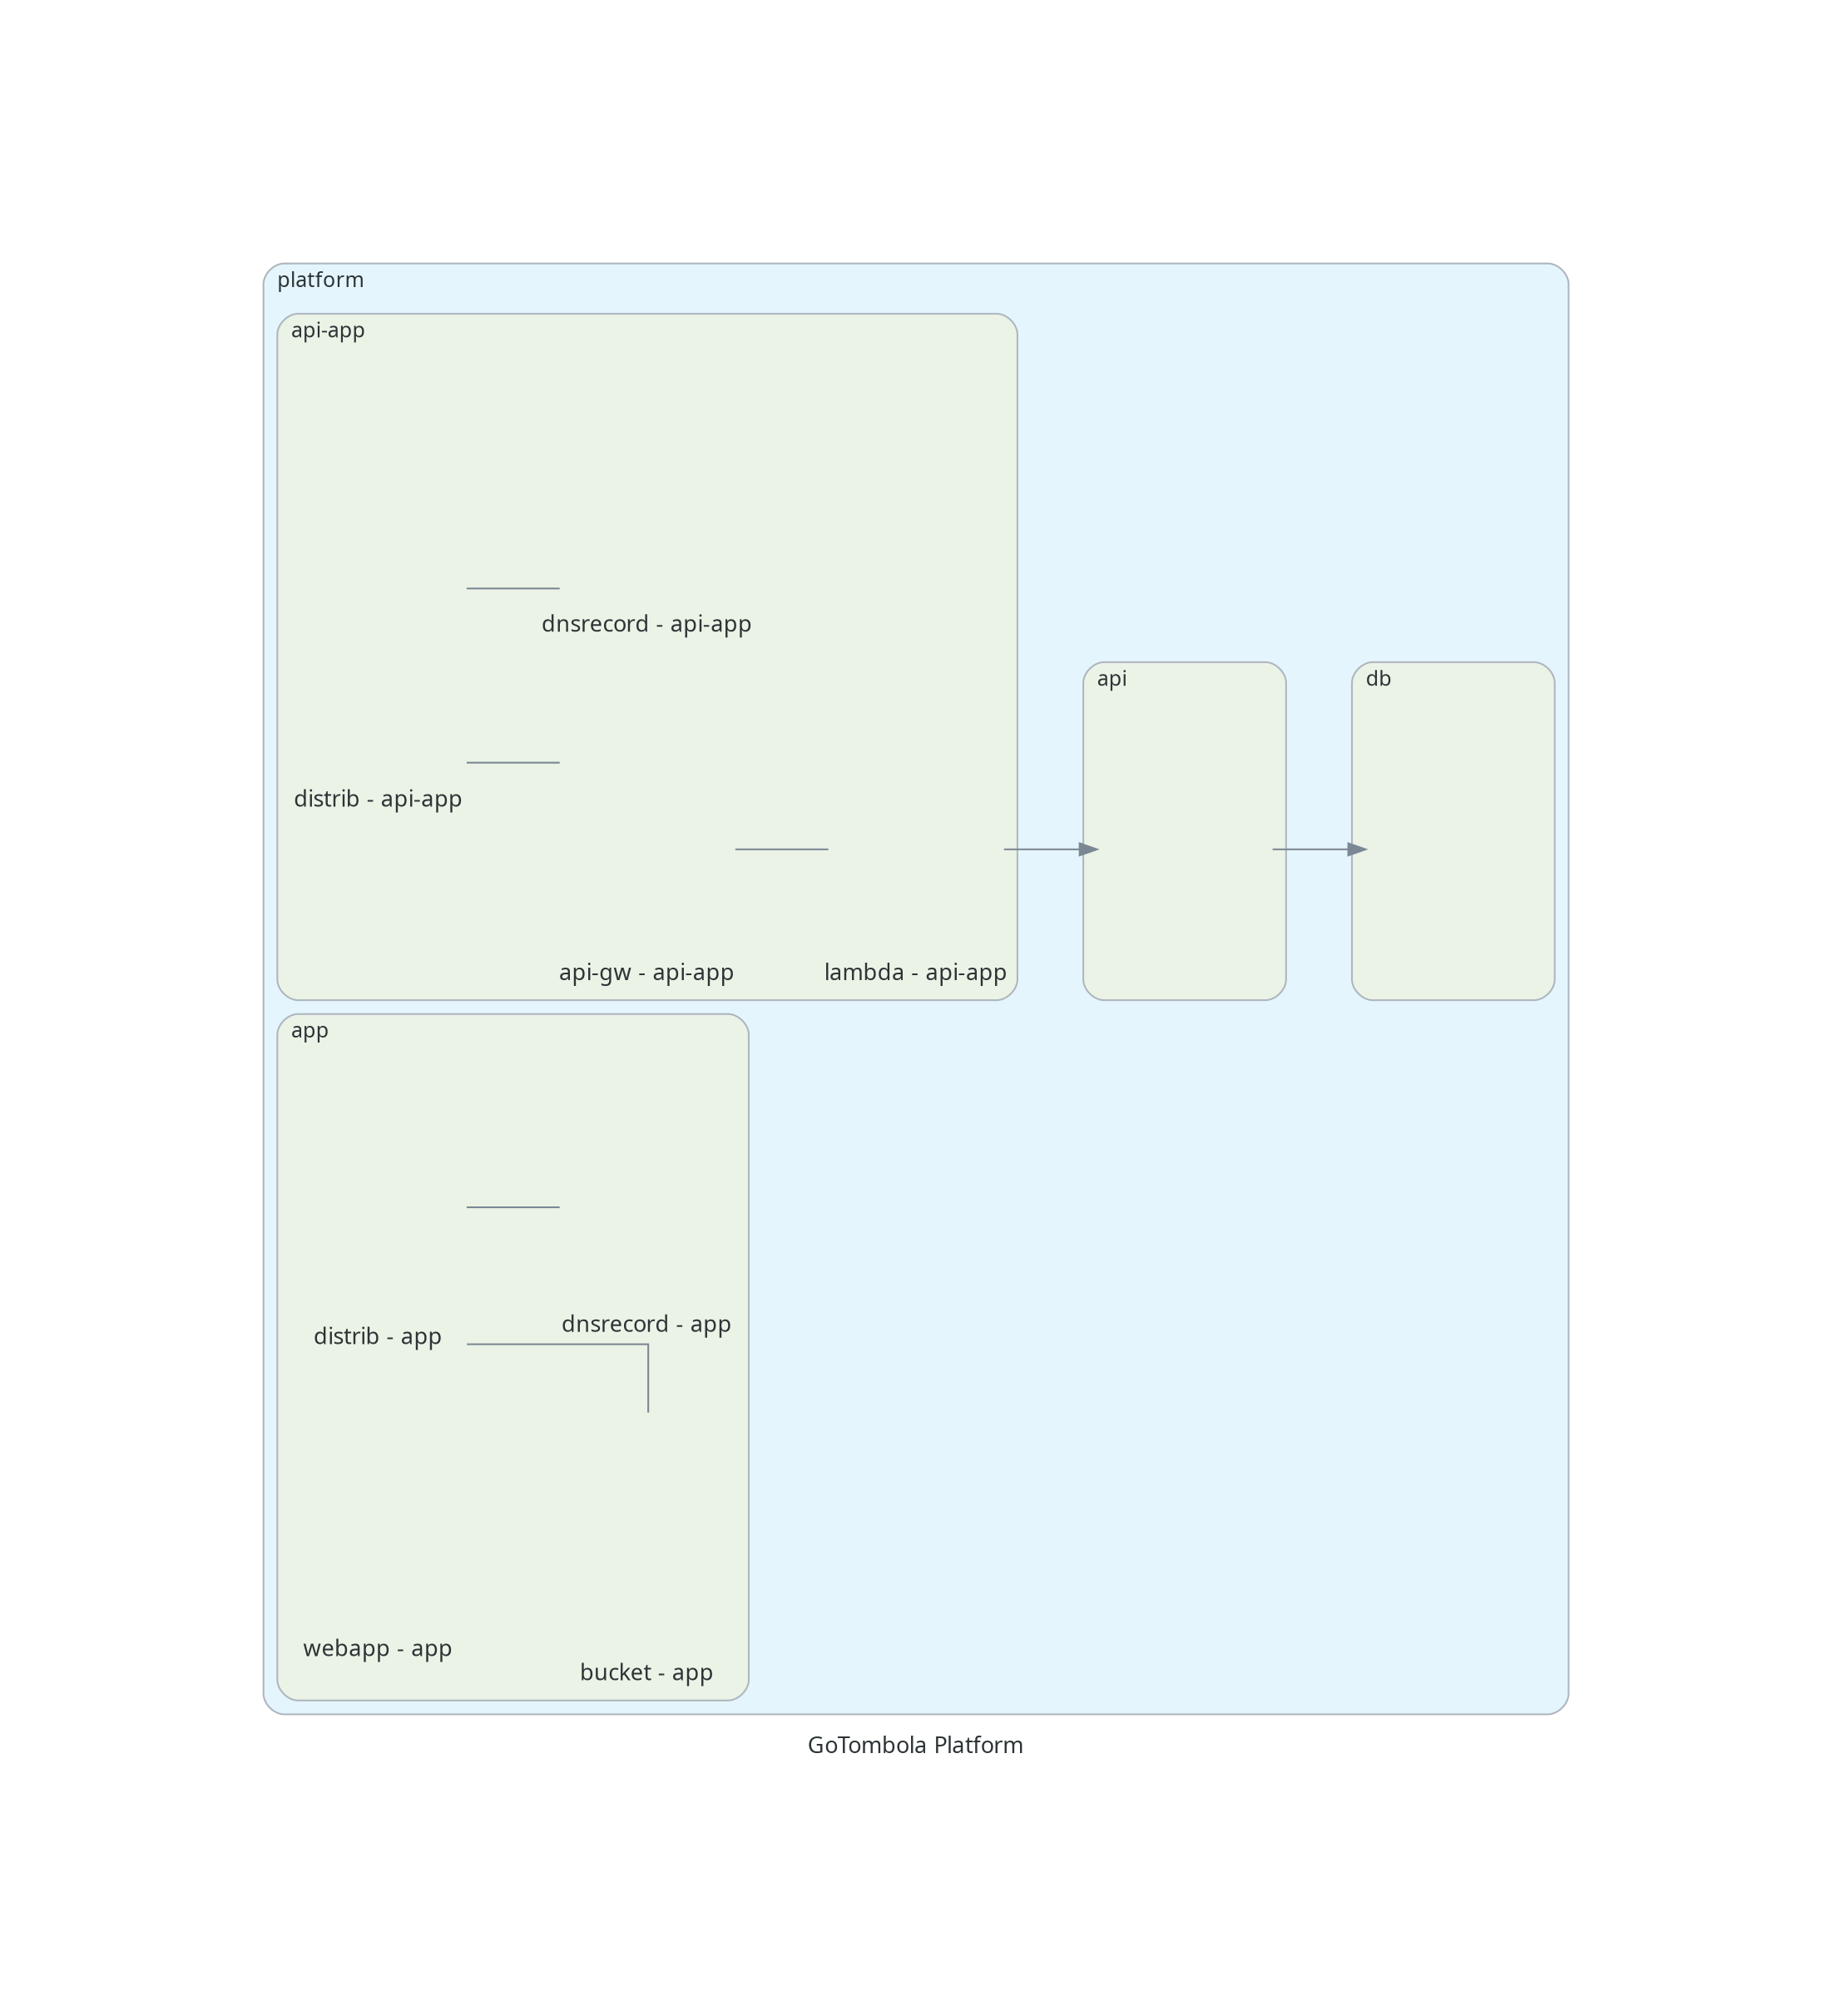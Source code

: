 digraph root {
	fontcolor="#2D3436";
	fontname="Sans-Serif";
	fontsize=13;
	label="GoTombola Platform";
	nodesep=0.6;
	pad=2;
	rankdir=LR;
	ranksep=0.75;
	splines=ortho;
	ytyrnhsa->xemkedeb[ color="#7B8894", dir=none, fontcolor="#2D3436", fontname="Sans-Serif", fontsize=13 ];
	tkwvghjy->ksqydrno[ color="#7B8894", dir=none, fontcolor="#2D3436", fontname="Sans-Serif", fontsize=13 ];
	dqhlbmqr->mekcpgqa[ color="#7B8894", dir=forward, fontcolor="#2D3436", fontname="Sans-Serif", fontsize=13 ];
	xtbfxoiy->tkwvghjy[ color="#7B8894", dir=none, fontcolor="#2D3436", fontname="Sans-Serif", fontsize=13 ];
	xtbfxoiy->xkcaxwga[ color="#7B8894", dir=none, fontcolor="#2D3436", fontname="Sans-Serif", fontsize=13 ];
	ytyrnhsa->kxmmxoyi[ color="#7B8894", dir=none, fontcolor="#2D3436", fontname="Sans-Serif", fontsize=13 ];
	ksqydrno->dqhlbmqr[ color="#7B8894", dir=forward, fontcolor="#2D3436", fontname="Sans-Serif", fontsize=13 ];
	subgraph cluster_platform {
	bgcolor="#E5F5FD";
	fontcolor="#2D3436";
	fontname="Sans-Serif";
	fontsize=12;
	label=platform;
	labeljust=l;
	pencolor="#AEB6BE";
	shape=box;
	style=rounded;
	subgraph "clusterapi-app" {
	bgcolor="#EBF3E7";
	fontcolor="#2D3436";
	fontname="Sans-Serif";
	fontsize=12;
	label="api-app";
	labeljust=l;
	pencolor="#AEB6BE";
	shape=box;
	style=rounded;
	ksqydrno [ fixedsize=true, fontcolor="#2D3436", fontname="Sans-Serif", fontsize=13, height=2.1999999999999997, image="assets/aws/compute/lambda.png", imagescale=true, label="lambda - api-app", labelloc=b, shape=none, style=rounded, width=1.4 ];
	tkwvghjy [ fixedsize=true, fontcolor="#2D3436", fontname="Sans-Serif", fontsize=13, height=2.1999999999999997, image="assets/aws/network/api-gateway.png", imagescale=true, label="api-gw - api-app", labelloc=b, shape=none, style=rounded, width=1.4 ];
	xkcaxwga [ fixedsize=true, fontcolor="#2D3436", fontname="Sans-Serif", fontsize=13, height=2.1999999999999997, image="assets/aws/network/route-53.png", imagescale=true, label="dnsrecord - api-app", labelloc=b, shape=none, style=rounded, width=1.4 ];
	xtbfxoiy [ fixedsize=true, fontcolor="#2D3436", fontname="Sans-Serif", fontsize=13, height=2.1999999999999997, image="assets/aws/network/cloudfront.png", imagescale=true, label="distrib - api-app", labelloc=b, shape=none, style=rounded, width=1.4 ];

}
;
	subgraph clusterapi {
	bgcolor="#EBF3E7";
	fontcolor="#2D3436";
	fontname="Sans-Serif";
	fontsize=12;
	label=api;
	labeljust=l;
	pencolor="#AEB6BE";
	shape=box;
	style=rounded;
	dqhlbmqr [ fixedsize=true, fontcolor=white, fontname="Sans-Serif", fontsize=0, height=2.1999999999999997, image="assets/aws/compute/lambda.png", imagescale=true, label=_, labelloc=none, shape=none, style=rounded, width=1.4 ];

}
;
	subgraph clusterapp {
	bgcolor="#EBF3E7";
	fontcolor="#2D3436";
	fontname="Sans-Serif";
	fontsize=12;
	label=app;
	labeljust=l;
	pencolor="#AEB6BE";
	shape=box;
	style=rounded;
	abcccnvg [ fixedsize=true, fontcolor="#2D3436", fontname="Sans-Serif", fontsize=13, height=1.7999999999999998, image="assets/custom/framework-create-react-app.png", imagescale=true, label="webapp - app", labelloc=b, shape=none, style=rounded, width=1.4 ];
	kxmmxoyi [ fixedsize=true, fontcolor="#2D3436", fontname="Sans-Serif", fontsize=13, height=2.1999999999999997, image="assets/aws/network/route-53.png", imagescale=true, label="dnsrecord - app", labelloc=b, shape=none, style=rounded, width=1.4 ];
	xemkedeb [ fixedsize=true, fontcolor="#2D3436", fontname="Sans-Serif", fontsize=13, height=2.1999999999999997, image="assets/aws/storage/simple-storage-service-s3.png", imagescale=true, label="bucket - app", labelloc=b, shape=none, style=rounded, width=1.4 ];
	ytyrnhsa [ fixedsize=true, fontcolor="#2D3436", fontname="Sans-Serif", fontsize=13, height=2.1999999999999997, image="assets/aws/network/cloudfront.png", imagescale=true, label="distrib - app", labelloc=b, shape=none, style=rounded, width=1.4 ];

}
;
	subgraph clusterdb {
	bgcolor="#EBF3E7";
	fontcolor="#2D3436";
	fontname="Sans-Serif";
	fontsize=12;
	label=db;
	labeljust=l;
	pencolor="#AEB6BE";
	shape=box;
	style=rounded;
	mekcpgqa [ fixedsize=true, fontcolor=white, fontname="Sans-Serif", fontsize=0, height=2.1999999999999997, image="assets/aws/database/dynamodb-table.png", imagescale=true, label=_, labelloc=none, shape=none, style=rounded, width=1.4 ];

}
;

}
;

}
